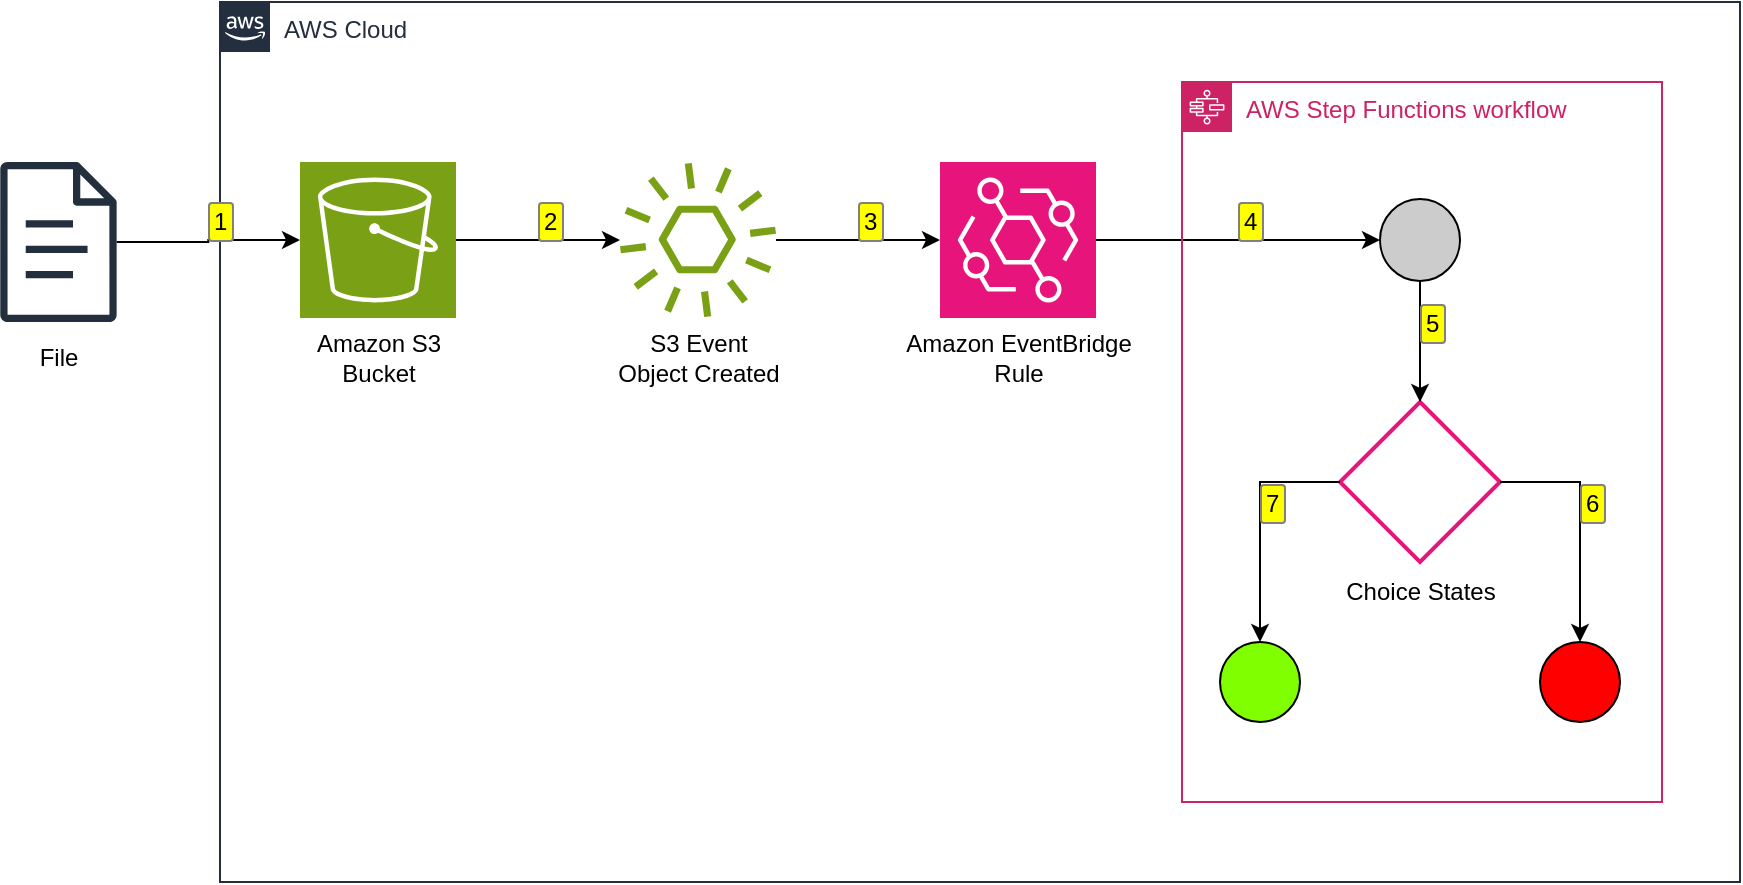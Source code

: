 <mxfile version="26.0.6">
  <diagram name="Page-1" id="st1uberbVfX4ieJl2N-A">
    <mxGraphModel dx="1923" dy="674" grid="1" gridSize="10" guides="1" tooltips="1" connect="1" arrows="1" fold="1" page="1" pageScale="1" pageWidth="827" pageHeight="1169" math="0" shadow="0">
      <root>
        <mxCell id="0" />
        <mxCell id="1" parent="0" />
        <mxCell id="CrR_33xESQacgQBZy5j8-9" style="edgeStyle=orthogonalEdgeStyle;rounded=0;orthogonalLoop=1;jettySize=auto;html=1;exitX=1;exitY=0.5;exitDx=0;exitDy=0;exitPerimeter=0;enumerate=1;enumerateValue=2;" edge="1" parent="1" source="CrR_33xESQacgQBZy5j8-1" target="CrR_33xESQacgQBZy5j8-2">
          <mxGeometry relative="1" as="geometry" />
        </mxCell>
        <mxCell id="CrR_33xESQacgQBZy5j8-1" value="" style="sketch=0;points=[[0,0,0],[0.25,0,0],[0.5,0,0],[0.75,0,0],[1,0,0],[0,1,0],[0.25,1,0],[0.5,1,0],[0.75,1,0],[1,1,0],[0,0.25,0],[0,0.5,0],[0,0.75,0],[1,0.25,0],[1,0.5,0],[1,0.75,0]];outlineConnect=0;fontColor=#232F3E;fillColor=#7AA116;strokeColor=#ffffff;dashed=0;verticalLabelPosition=bottom;verticalAlign=top;align=center;html=1;fontSize=12;fontStyle=0;aspect=fixed;shape=mxgraph.aws4.resourceIcon;resIcon=mxgraph.aws4.s3;" vertex="1" parent="1">
          <mxGeometry x="80" y="200" width="78" height="78" as="geometry" />
        </mxCell>
        <mxCell id="CrR_33xESQacgQBZy5j8-2" value="" style="sketch=0;outlineConnect=0;fontColor=#232F3E;gradientColor=none;fillColor=#7AA116;strokeColor=none;dashed=0;verticalLabelPosition=bottom;verticalAlign=top;align=center;html=1;fontSize=12;fontStyle=0;aspect=fixed;pointerEvents=1;shape=mxgraph.aws4.event;" vertex="1" parent="1">
          <mxGeometry x="240" y="200" width="78" height="78" as="geometry" />
        </mxCell>
        <mxCell id="CrR_33xESQacgQBZy5j8-11" style="edgeStyle=orthogonalEdgeStyle;rounded=0;orthogonalLoop=1;jettySize=auto;html=1;exitX=1;exitY=0.5;exitDx=0;exitDy=0;exitPerimeter=0;enumerate=1;enumerateValue=4;" edge="1" parent="1" source="CrR_33xESQacgQBZy5j8-3" target="CrR_33xESQacgQBZy5j8-8">
          <mxGeometry relative="1" as="geometry" />
        </mxCell>
        <mxCell id="CrR_33xESQacgQBZy5j8-3" value="" style="sketch=0;points=[[0,0,0],[0.25,0,0],[0.5,0,0],[0.75,0,0],[1,0,0],[0,1,0],[0.25,1,0],[0.5,1,0],[0.75,1,0],[1,1,0],[0,0.25,0],[0,0.5,0],[0,0.75,0],[1,0.25,0],[1,0.5,0],[1,0.75,0]];outlineConnect=0;fontColor=#232F3E;fillColor=#E7157B;strokeColor=#ffffff;dashed=0;verticalLabelPosition=bottom;verticalAlign=top;align=center;html=1;fontSize=12;fontStyle=0;aspect=fixed;shape=mxgraph.aws4.resourceIcon;resIcon=mxgraph.aws4.eventbridge;comic=0;" vertex="1" parent="1">
          <mxGeometry x="400" y="200" width="78" height="78" as="geometry" />
        </mxCell>
        <mxCell id="CrR_33xESQacgQBZy5j8-7" value="AWS Step Functions workflow" style="points=[[0,0],[0.25,0],[0.5,0],[0.75,0],[1,0],[1,0.25],[1,0.5],[1,0.75],[1,1],[0.75,1],[0.5,1],[0.25,1],[0,1],[0,0.75],[0,0.5],[0,0.25]];outlineConnect=0;gradientColor=none;html=1;whiteSpace=wrap;fontSize=12;fontStyle=0;container=1;pointerEvents=0;collapsible=0;recursiveResize=0;shape=mxgraph.aws4.group;grIcon=mxgraph.aws4.group_aws_step_functions_workflow;strokeColor=#CD2264;fillColor=none;verticalAlign=top;align=left;spacingLeft=30;fontColor=#CD2264;dashed=0;" vertex="1" parent="1">
          <mxGeometry x="521" y="160" width="240" height="360" as="geometry" />
        </mxCell>
        <mxCell id="CrR_33xESQacgQBZy5j8-4" value="" style="rhombus;strokeWidth=2;strokeColor=#E7157B;fillColor=none;" vertex="1" parent="CrR_33xESQacgQBZy5j8-7">
          <mxGeometry x="79" y="160" width="80" height="80" as="geometry" />
        </mxCell>
        <mxCell id="CrR_33xESQacgQBZy5j8-5" value="" style="strokeWidth=1;html=1;shape=mxgraph.flowchart.start_2;whiteSpace=wrap;fillColor=#80FF00;strokeColor=default;" vertex="1" parent="CrR_33xESQacgQBZy5j8-7">
          <mxGeometry x="19" y="280" width="40" height="40" as="geometry" />
        </mxCell>
        <mxCell id="CrR_33xESQacgQBZy5j8-6" value="" style="strokeWidth=1;html=1;shape=mxgraph.flowchart.start_2;whiteSpace=wrap;fillColor=#FF0000;strokeColor=default;" vertex="1" parent="CrR_33xESQacgQBZy5j8-7">
          <mxGeometry x="179" y="280" width="40" height="40" as="geometry" />
        </mxCell>
        <mxCell id="CrR_33xESQacgQBZy5j8-12" style="edgeStyle=orthogonalEdgeStyle;rounded=0;orthogonalLoop=1;jettySize=auto;html=1;exitX=0.5;exitY=1;exitDx=0;exitDy=0;exitPerimeter=0;entryX=0.5;entryY=0;entryDx=0;entryDy=0;enumerate=1;enumerateValue=5;" edge="1" parent="CrR_33xESQacgQBZy5j8-7" source="CrR_33xESQacgQBZy5j8-8" target="CrR_33xESQacgQBZy5j8-4">
          <mxGeometry relative="1" as="geometry" />
        </mxCell>
        <mxCell id="CrR_33xESQacgQBZy5j8-8" value="" style="strokeWidth=1;html=1;shape=mxgraph.flowchart.start_2;whiteSpace=wrap;fillColor=#CCCCCC;strokeColor=default;" vertex="1" parent="CrR_33xESQacgQBZy5j8-7">
          <mxGeometry x="99" y="58.5" width="40" height="41" as="geometry" />
        </mxCell>
        <mxCell id="CrR_33xESQacgQBZy5j8-13" style="edgeStyle=orthogonalEdgeStyle;rounded=0;orthogonalLoop=1;jettySize=auto;html=1;entryX=0.5;entryY=0;entryDx=0;entryDy=0;entryPerimeter=0;exitX=0;exitY=0.5;exitDx=0;exitDy=0;enumerate=1;enumerateValue=7;" edge="1" parent="CrR_33xESQacgQBZy5j8-7" source="CrR_33xESQacgQBZy5j8-4" target="CrR_33xESQacgQBZy5j8-5">
          <mxGeometry relative="1" as="geometry" />
        </mxCell>
        <mxCell id="CrR_33xESQacgQBZy5j8-14" style="edgeStyle=orthogonalEdgeStyle;rounded=0;orthogonalLoop=1;jettySize=auto;html=1;exitX=1;exitY=0.5;exitDx=0;exitDy=0;entryX=0.5;entryY=0;entryDx=0;entryDy=0;entryPerimeter=0;enumerate=1;enumerateValue=6;" edge="1" parent="CrR_33xESQacgQBZy5j8-7" source="CrR_33xESQacgQBZy5j8-4" target="CrR_33xESQacgQBZy5j8-6">
          <mxGeometry relative="1" as="geometry" />
        </mxCell>
        <mxCell id="CrR_33xESQacgQBZy5j8-18" value="Choice States" style="text;html=1;align=center;verticalAlign=middle;resizable=0;points=[];autosize=1;strokeColor=none;fillColor=none;" vertex="1" parent="CrR_33xESQacgQBZy5j8-7">
          <mxGeometry x="69" y="240" width="100" height="30" as="geometry" />
        </mxCell>
        <mxCell id="CrR_33xESQacgQBZy5j8-10" style="edgeStyle=orthogonalEdgeStyle;rounded=0;orthogonalLoop=1;jettySize=auto;html=1;entryX=0;entryY=0.5;entryDx=0;entryDy=0;entryPerimeter=0;enumerate=1;enumerateValue=3;" edge="1" parent="1" source="CrR_33xESQacgQBZy5j8-2" target="CrR_33xESQacgQBZy5j8-3">
          <mxGeometry relative="1" as="geometry" />
        </mxCell>
        <mxCell id="CrR_33xESQacgQBZy5j8-15" value="Amazon S3&lt;div&gt;Bucket&lt;/div&gt;" style="text;html=1;align=center;verticalAlign=middle;resizable=0;points=[];autosize=1;strokeColor=none;fillColor=none;" vertex="1" parent="1">
          <mxGeometry x="74" y="278" width="90" height="40" as="geometry" />
        </mxCell>
        <mxCell id="CrR_33xESQacgQBZy5j8-16" value="S3 Event&lt;div&gt;Object Created&lt;/div&gt;" style="text;html=1;align=center;verticalAlign=middle;resizable=0;points=[];autosize=1;strokeColor=none;fillColor=none;" vertex="1" parent="1">
          <mxGeometry x="229" y="278" width="100" height="40" as="geometry" />
        </mxCell>
        <mxCell id="CrR_33xESQacgQBZy5j8-17" value="Amazon EventBridge&lt;div&gt;Rule&lt;/div&gt;" style="text;html=1;align=center;verticalAlign=middle;resizable=0;points=[];autosize=1;strokeColor=none;fillColor=none;" vertex="1" parent="1">
          <mxGeometry x="369" y="278" width="140" height="40" as="geometry" />
        </mxCell>
        <mxCell id="CrR_33xESQacgQBZy5j8-21" value="" style="sketch=0;outlineConnect=0;fontColor=#232F3E;gradientColor=none;fillColor=#232F3D;strokeColor=none;dashed=0;verticalLabelPosition=bottom;verticalAlign=top;align=center;html=1;fontSize=12;fontStyle=0;aspect=fixed;pointerEvents=1;shape=mxgraph.aws4.document;" vertex="1" parent="1">
          <mxGeometry x="-70" y="200" width="58.46" height="80" as="geometry" />
        </mxCell>
        <mxCell id="CrR_33xESQacgQBZy5j8-22" value="AWS Cloud" style="points=[[0,0],[0.25,0],[0.5,0],[0.75,0],[1,0],[1,0.25],[1,0.5],[1,0.75],[1,1],[0.75,1],[0.5,1],[0.25,1],[0,1],[0,0.75],[0,0.5],[0,0.25]];outlineConnect=0;gradientColor=none;html=1;whiteSpace=wrap;fontSize=12;fontStyle=0;container=1;pointerEvents=0;collapsible=0;recursiveResize=0;shape=mxgraph.aws4.group;grIcon=mxgraph.aws4.group_aws_cloud_alt;strokeColor=#232F3E;fillColor=none;verticalAlign=top;align=left;spacingLeft=30;fontColor=#232F3E;dashed=0;" vertex="1" parent="1">
          <mxGeometry x="40" y="120" width="760" height="440" as="geometry" />
        </mxCell>
        <mxCell id="CrR_33xESQacgQBZy5j8-24" value="File" style="text;html=1;align=center;verticalAlign=middle;resizable=0;points=[];autosize=1;strokeColor=none;fillColor=none;" vertex="1" parent="1">
          <mxGeometry x="-60.77" y="283" width="40" height="30" as="geometry" />
        </mxCell>
        <mxCell id="CrR_33xESQacgQBZy5j8-25" style="edgeStyle=orthogonalEdgeStyle;rounded=0;orthogonalLoop=1;jettySize=auto;html=1;entryX=0;entryY=0.5;entryDx=0;entryDy=0;entryPerimeter=0;enumerate=1;enumerateValue=1;" edge="1" parent="1" source="CrR_33xESQacgQBZy5j8-21" target="CrR_33xESQacgQBZy5j8-1">
          <mxGeometry relative="1" as="geometry" />
        </mxCell>
      </root>
    </mxGraphModel>
  </diagram>
</mxfile>
